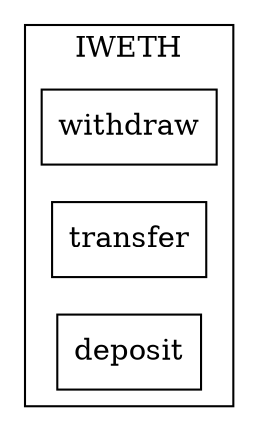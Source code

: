 strict digraph {
rankdir="LR"
node [shape=box]
subgraph cluster_991_IWETH {
label = "IWETH"
"991_withdraw" [label="withdraw"]
"991_transfer" [label="transfer"]
"991_deposit" [label="deposit"]
}subgraph cluster_solidity {
label = "[Solidity]"
}
}